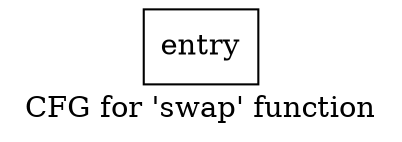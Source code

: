 digraph "CFG for 'swap' function" {
label="CFG for 'swap' function";
	Node0 [shape=record, label="{entry}"];
}
